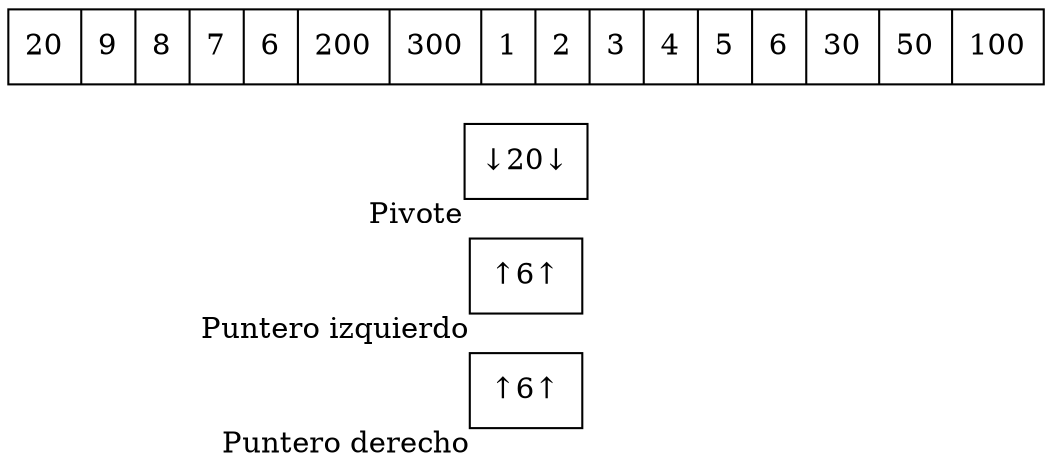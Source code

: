 digraph G{ node [shape = record ];
 rankdir=LR;puntDer[label="↑6↑" xlabel="Puntero derecho" pos = "12,0!"]
puntIzq[label="↑6↑" xlabel="Puntero izquierdo" pos = "8,0!"]
pivote[label="↓20↓" xlabel ="Pivote" pos = "10,2!"]
X[label="{ 20|9|8|7|6|200|300|1|2|3|4|5|6|30|50|100}" pos = "10,1!" ]}
